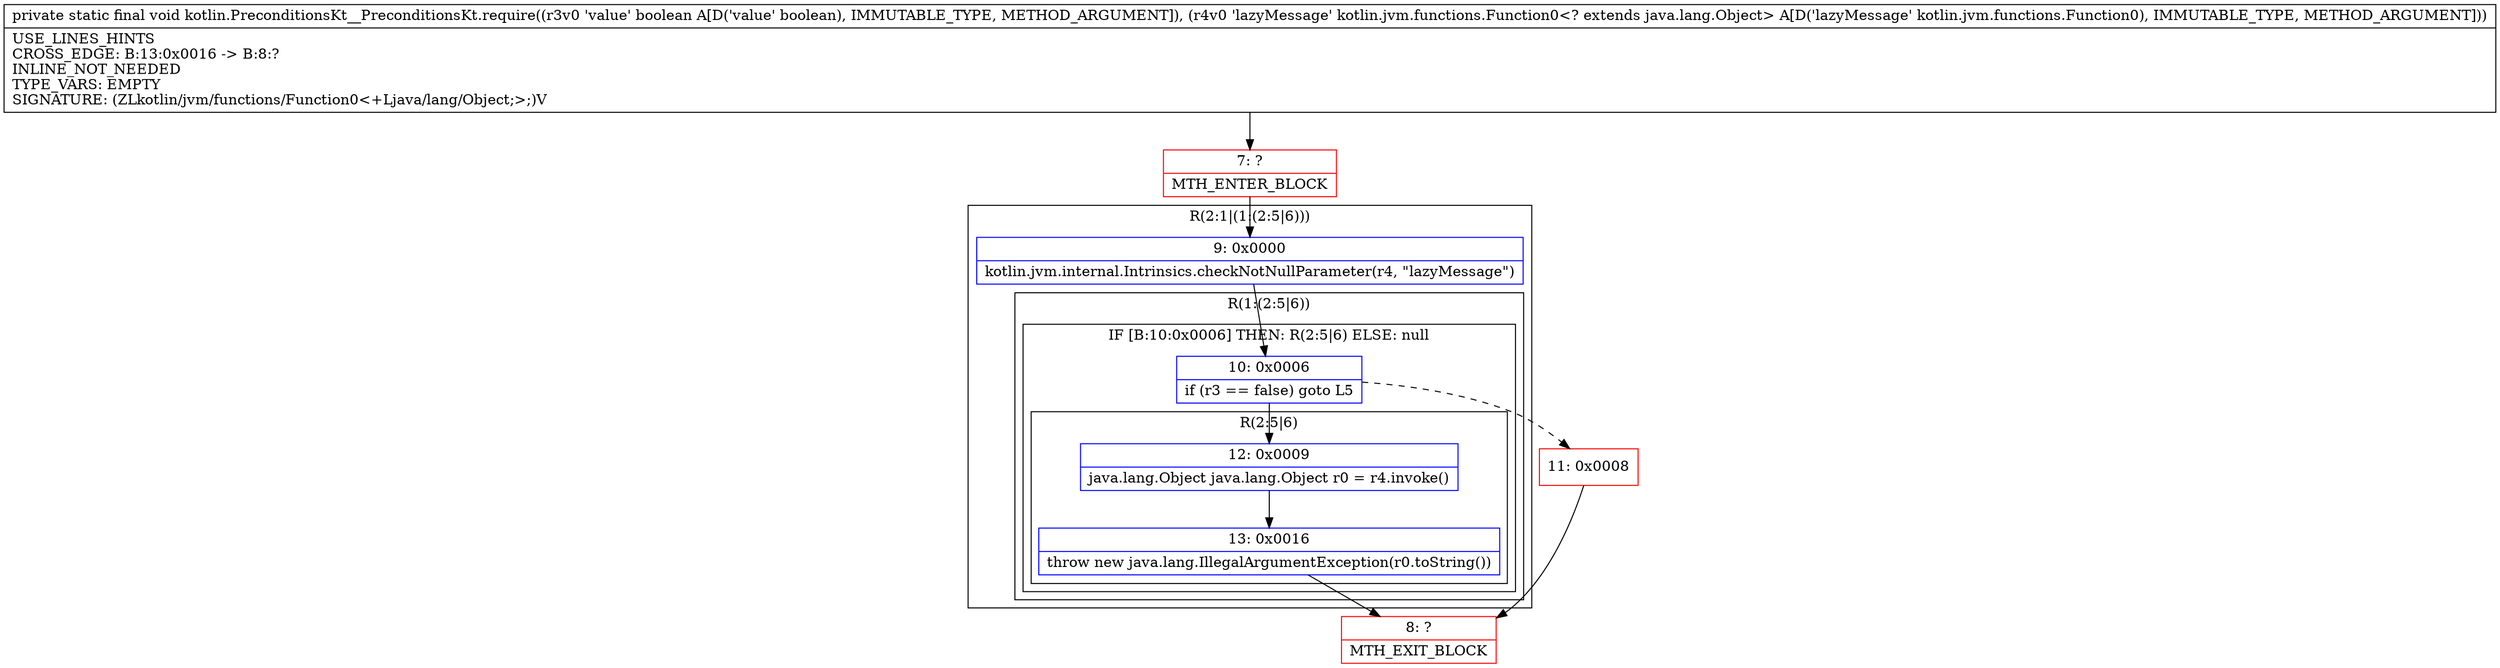 digraph "CFG forkotlin.PreconditionsKt__PreconditionsKt.require(ZLkotlin\/jvm\/functions\/Function0;)V" {
subgraph cluster_Region_1776823555 {
label = "R(2:1|(1:(2:5|6)))";
node [shape=record,color=blue];
Node_9 [shape=record,label="{9\:\ 0x0000|kotlin.jvm.internal.Intrinsics.checkNotNullParameter(r4, \"lazyMessage\")\l}"];
subgraph cluster_Region_919987375 {
label = "R(1:(2:5|6))";
node [shape=record,color=blue];
subgraph cluster_IfRegion_1331920198 {
label = "IF [B:10:0x0006] THEN: R(2:5|6) ELSE: null";
node [shape=record,color=blue];
Node_10 [shape=record,label="{10\:\ 0x0006|if (r3 == false) goto L5\l}"];
subgraph cluster_Region_1182335536 {
label = "R(2:5|6)";
node [shape=record,color=blue];
Node_12 [shape=record,label="{12\:\ 0x0009|java.lang.Object java.lang.Object r0 = r4.invoke()\l}"];
Node_13 [shape=record,label="{13\:\ 0x0016|throw new java.lang.IllegalArgumentException(r0.toString())\l}"];
}
}
}
}
Node_7 [shape=record,color=red,label="{7\:\ ?|MTH_ENTER_BLOCK\l}"];
Node_11 [shape=record,color=red,label="{11\:\ 0x0008}"];
Node_8 [shape=record,color=red,label="{8\:\ ?|MTH_EXIT_BLOCK\l}"];
MethodNode[shape=record,label="{private static final void kotlin.PreconditionsKt__PreconditionsKt.require((r3v0 'value' boolean A[D('value' boolean), IMMUTABLE_TYPE, METHOD_ARGUMENT]), (r4v0 'lazyMessage' kotlin.jvm.functions.Function0\<? extends java.lang.Object\> A[D('lazyMessage' kotlin.jvm.functions.Function0), IMMUTABLE_TYPE, METHOD_ARGUMENT]))  | USE_LINES_HINTS\lCROSS_EDGE: B:13:0x0016 \-\> B:8:?\lINLINE_NOT_NEEDED\lTYPE_VARS: EMPTY\lSIGNATURE: (ZLkotlin\/jvm\/functions\/Function0\<+Ljava\/lang\/Object;\>;)V\l}"];
MethodNode -> Node_7;Node_9 -> Node_10;
Node_10 -> Node_11[style=dashed];
Node_10 -> Node_12;
Node_12 -> Node_13;
Node_13 -> Node_8;
Node_7 -> Node_9;
Node_11 -> Node_8;
}

